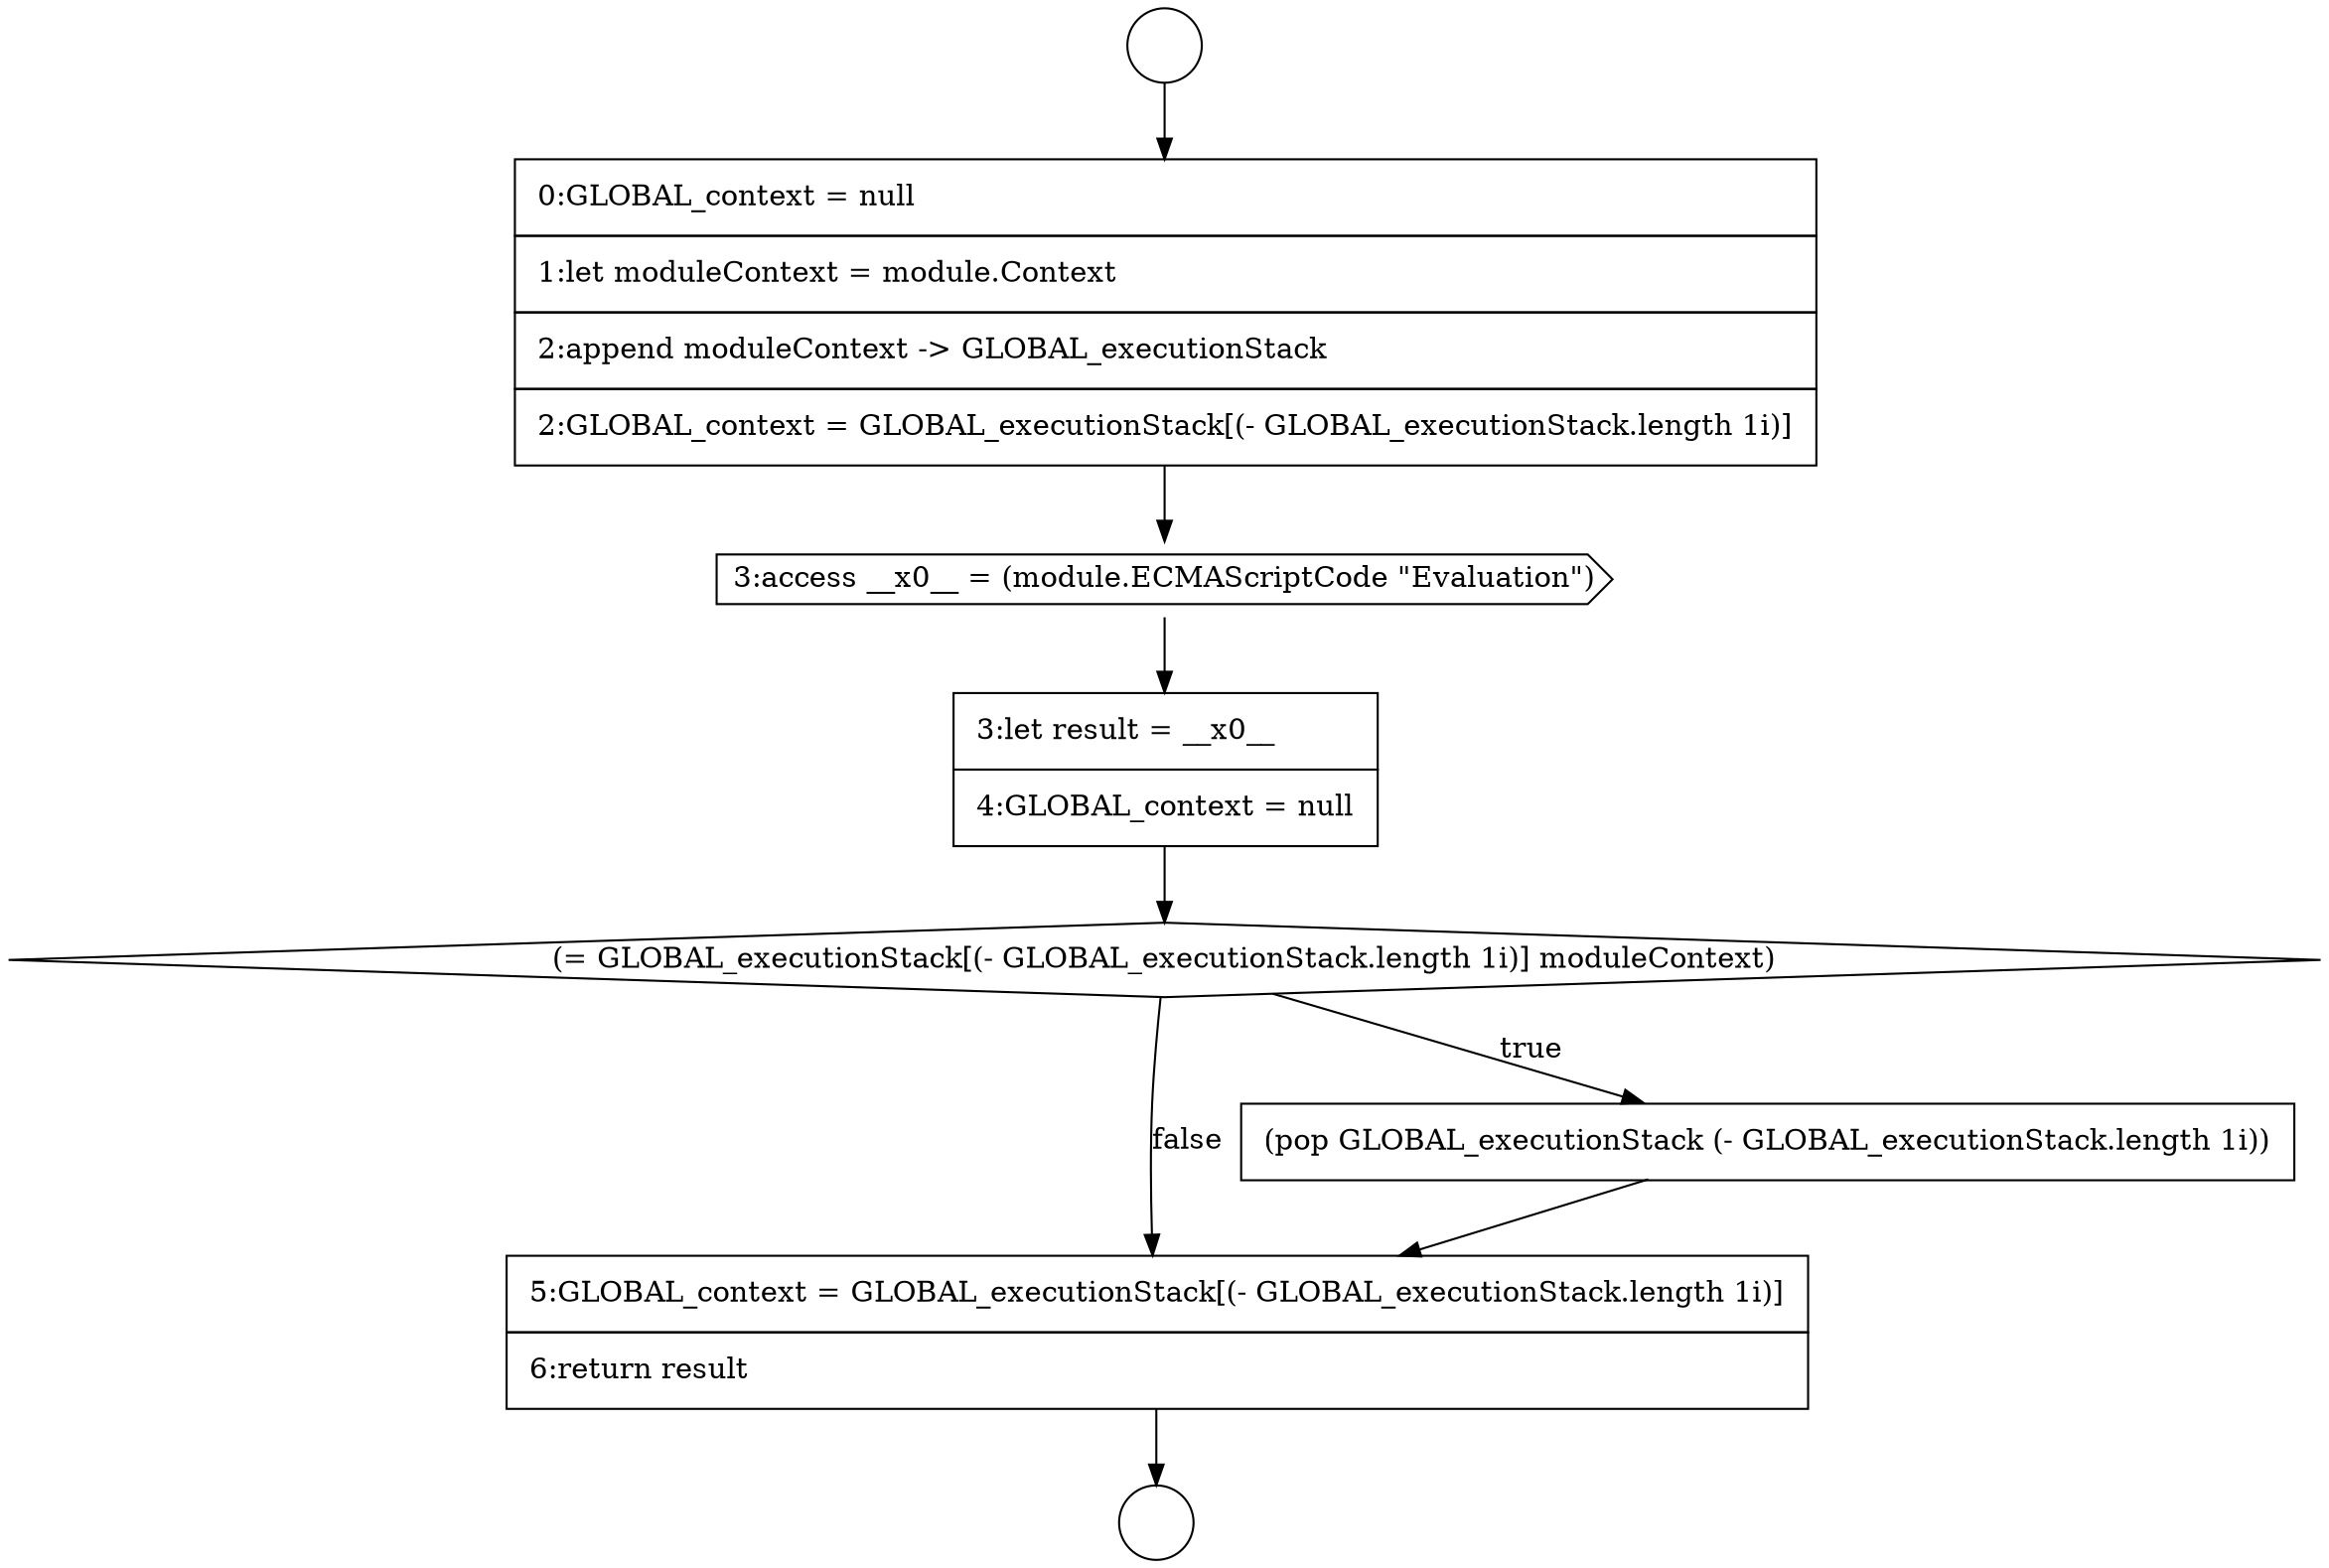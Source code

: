 digraph {
  node11440 [shape=none, margin=0, label=<<font color="black">
    <table border="0" cellborder="1" cellspacing="0" cellpadding="10">
      <tr><td align="left">5:GLOBAL_context = GLOBAL_executionStack[(- GLOBAL_executionStack.length 1i)]</td></tr>
      <tr><td align="left">6:return result</td></tr>
    </table>
  </font>> color="black" fillcolor="white" style=filled]
  node11436 [shape=cds, label=<<font color="black">3:access __x0__ = (module.ECMAScriptCode &quot;Evaluation&quot;)</font>> color="black" fillcolor="white" style=filled]
  node11439 [shape=none, margin=0, label=<<font color="black">
    <table border="0" cellborder="1" cellspacing="0" cellpadding="10">
      <tr><td align="left">(pop GLOBAL_executionStack (- GLOBAL_executionStack.length 1i))</td></tr>
    </table>
  </font>> color="black" fillcolor="white" style=filled]
  node11435 [shape=none, margin=0, label=<<font color="black">
    <table border="0" cellborder="1" cellspacing="0" cellpadding="10">
      <tr><td align="left">0:GLOBAL_context = null</td></tr>
      <tr><td align="left">1:let moduleContext = module.Context</td></tr>
      <tr><td align="left">2:append moduleContext -&gt; GLOBAL_executionStack</td></tr>
      <tr><td align="left">2:GLOBAL_context = GLOBAL_executionStack[(- GLOBAL_executionStack.length 1i)]</td></tr>
    </table>
  </font>> color="black" fillcolor="white" style=filled]
  node11434 [shape=circle label=" " color="black" fillcolor="white" style=filled]
  node11438 [shape=diamond, label=<<font color="black">(= GLOBAL_executionStack[(- GLOBAL_executionStack.length 1i)] moduleContext)</font>> color="black" fillcolor="white" style=filled]
  node11433 [shape=circle label=" " color="black" fillcolor="white" style=filled]
  node11437 [shape=none, margin=0, label=<<font color="black">
    <table border="0" cellborder="1" cellspacing="0" cellpadding="10">
      <tr><td align="left">3:let result = __x0__</td></tr>
      <tr><td align="left">4:GLOBAL_context = null</td></tr>
    </table>
  </font>> color="black" fillcolor="white" style=filled]
  node11437 -> node11438 [ color="black"]
  node11440 -> node11434 [ color="black"]
  node11433 -> node11435 [ color="black"]
  node11439 -> node11440 [ color="black"]
  node11436 -> node11437 [ color="black"]
  node11438 -> node11439 [label=<<font color="black">true</font>> color="black"]
  node11438 -> node11440 [label=<<font color="black">false</font>> color="black"]
  node11435 -> node11436 [ color="black"]
}
